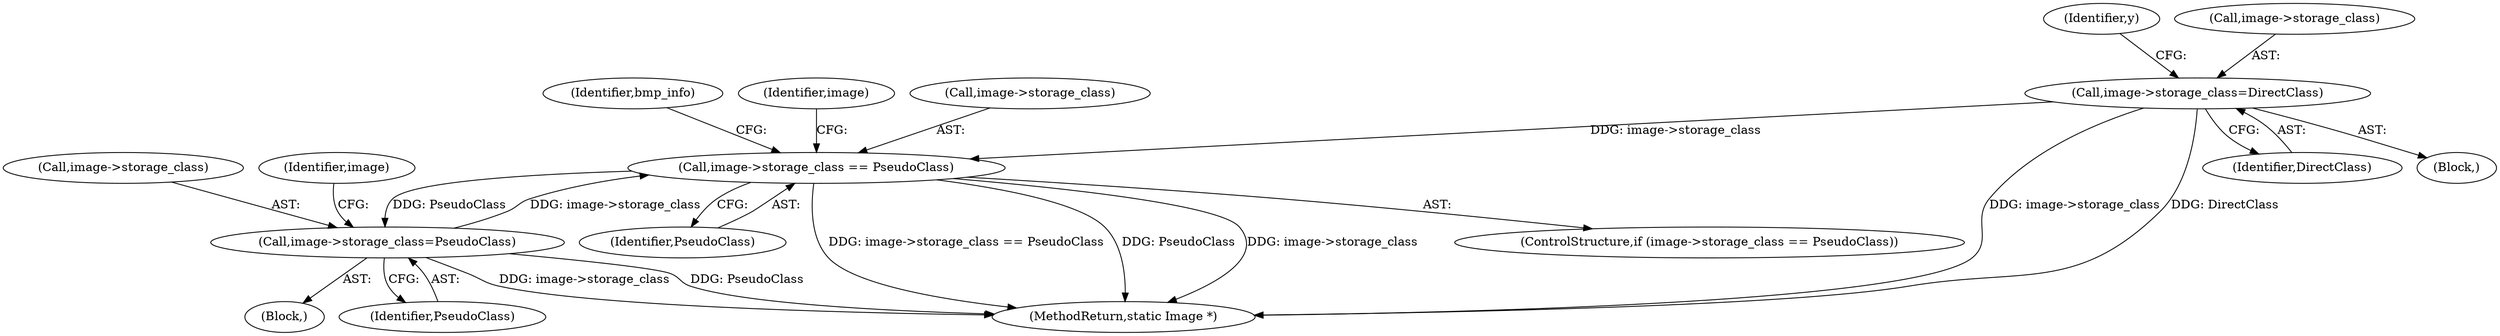 digraph "0_ImageMagick_fe3066122ef72c82415811d25e9e3fad622c0a99@pointer" {
"1002980" [label="(Call,image->storage_class=DirectClass)"];
"1001545" [label="(Call,image->storage_class == PseudoClass)"];
"1001438" [label="(Call,image->storage_class=PseudoClass)"];
"1001549" [label="(Identifier,PseudoClass)"];
"1001755" [label="(Identifier,bmp_info)"];
"1002987" [label="(Identifier,y)"];
"1001545" [label="(Call,image->storage_class == PseudoClass)"];
"1002981" [label="(Call,image->storage_class)"];
"1001556" [label="(Identifier,image)"];
"1001439" [label="(Call,image->storage_class)"];
"1001445" [label="(Identifier,image)"];
"1001438" [label="(Call,image->storage_class=PseudoClass)"];
"1002980" [label="(Call,image->storage_class=DirectClass)"];
"1004108" [label="(MethodReturn,static Image *)"];
"1001436" [label="(Block,)"];
"1001442" [label="(Identifier,PseudoClass)"];
"1002984" [label="(Identifier,DirectClass)"];
"1001544" [label="(ControlStructure,if (image->storage_class == PseudoClass))"];
"1001546" [label="(Call,image->storage_class)"];
"1002944" [label="(Block,)"];
"1002980" -> "1002944"  [label="AST: "];
"1002980" -> "1002984"  [label="CFG: "];
"1002981" -> "1002980"  [label="AST: "];
"1002984" -> "1002980"  [label="AST: "];
"1002987" -> "1002980"  [label="CFG: "];
"1002980" -> "1004108"  [label="DDG: image->storage_class"];
"1002980" -> "1004108"  [label="DDG: DirectClass"];
"1002980" -> "1001545"  [label="DDG: image->storage_class"];
"1001545" -> "1001544"  [label="AST: "];
"1001545" -> "1001549"  [label="CFG: "];
"1001546" -> "1001545"  [label="AST: "];
"1001549" -> "1001545"  [label="AST: "];
"1001556" -> "1001545"  [label="CFG: "];
"1001755" -> "1001545"  [label="CFG: "];
"1001545" -> "1004108"  [label="DDG: image->storage_class == PseudoClass"];
"1001545" -> "1004108"  [label="DDG: PseudoClass"];
"1001545" -> "1004108"  [label="DDG: image->storage_class"];
"1001545" -> "1001438"  [label="DDG: PseudoClass"];
"1001438" -> "1001545"  [label="DDG: image->storage_class"];
"1001438" -> "1001436"  [label="AST: "];
"1001438" -> "1001442"  [label="CFG: "];
"1001439" -> "1001438"  [label="AST: "];
"1001442" -> "1001438"  [label="AST: "];
"1001445" -> "1001438"  [label="CFG: "];
"1001438" -> "1004108"  [label="DDG: image->storage_class"];
"1001438" -> "1004108"  [label="DDG: PseudoClass"];
}
